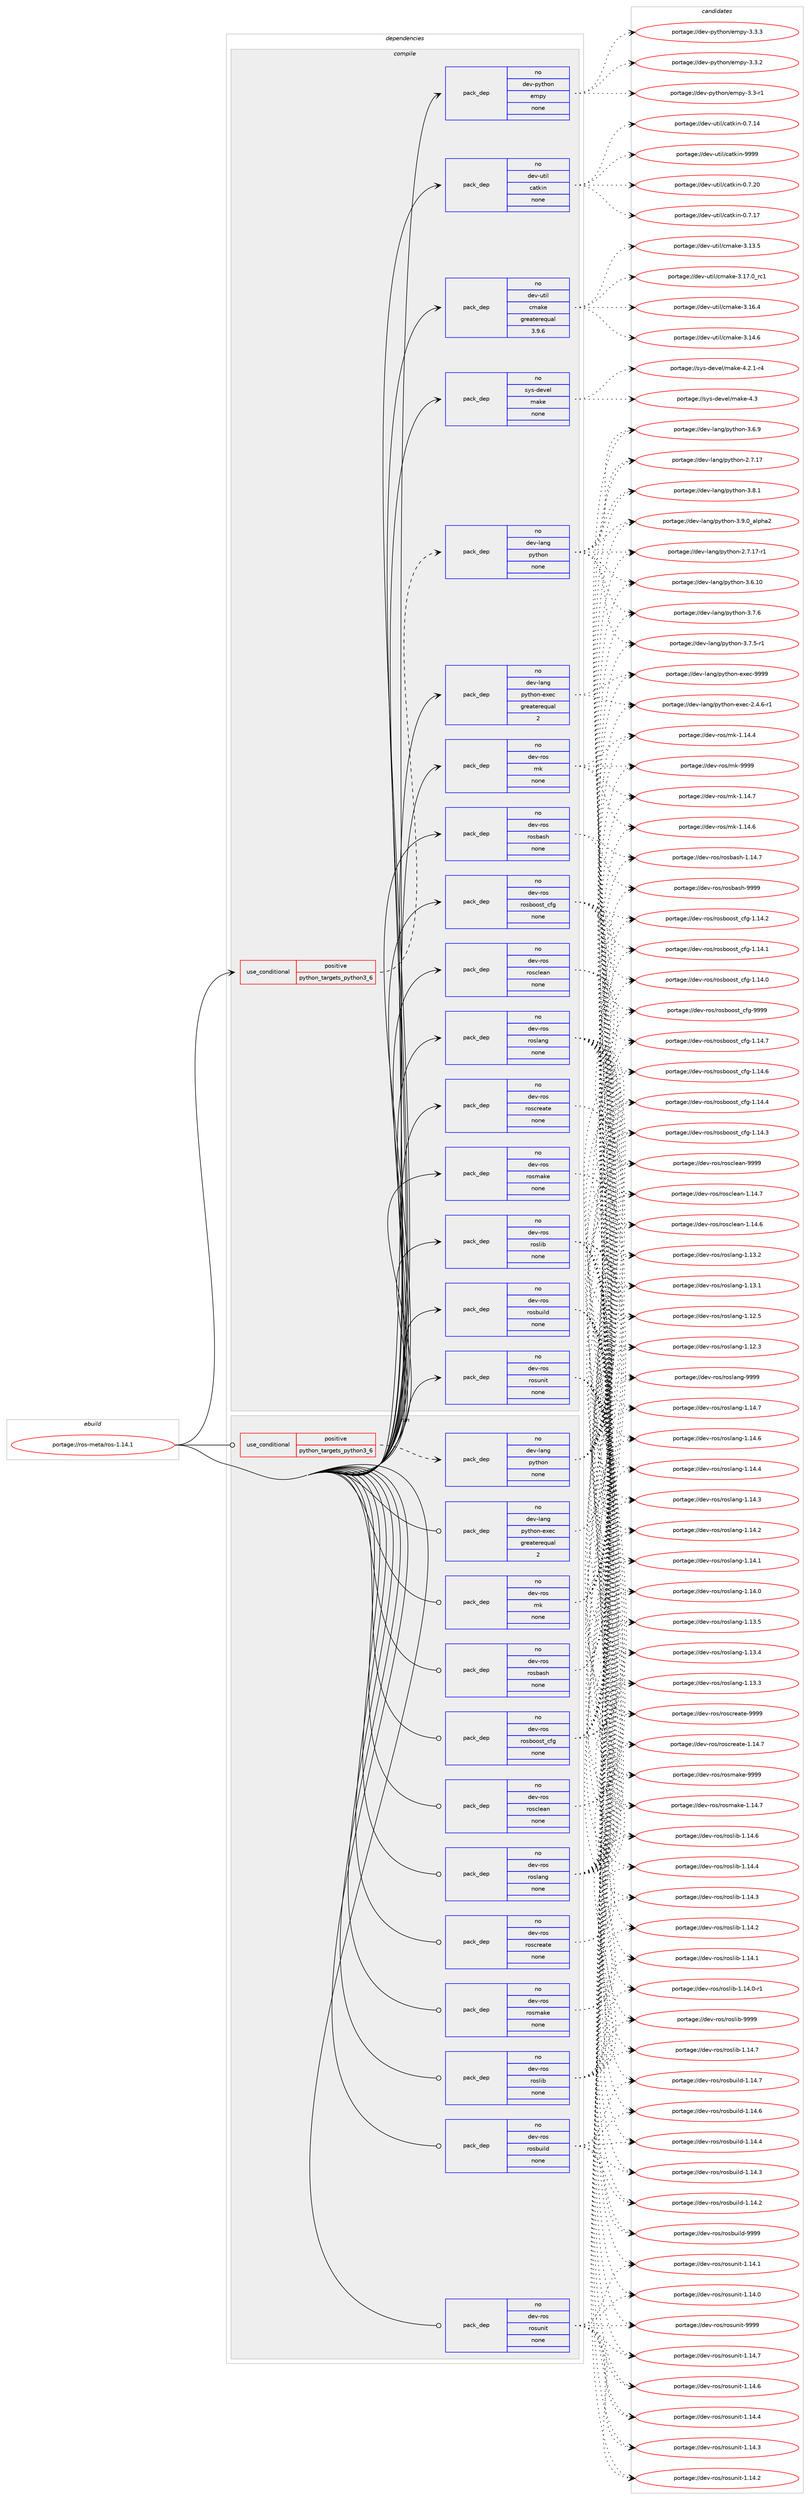 digraph prolog {

# *************
# Graph options
# *************

newrank=true;
concentrate=true;
compound=true;
graph [rankdir=LR,fontname=Helvetica,fontsize=10,ranksep=1.5];#, ranksep=2.5, nodesep=0.2];
edge  [arrowhead=vee];
node  [fontname=Helvetica,fontsize=10];

# **********
# The ebuild
# **********

subgraph cluster_leftcol {
color=gray;
rank=same;
label=<<i>ebuild</i>>;
id [label="portage://ros-meta/ros-1.14.1", color=red, width=4, href="../ros-meta/ros-1.14.1.svg"];
}

# ****************
# The dependencies
# ****************

subgraph cluster_midcol {
color=gray;
label=<<i>dependencies</i>>;
subgraph cluster_compile {
fillcolor="#eeeeee";
style=filled;
label=<<i>compile</i>>;
subgraph cond20285 {
dependency102029 [label=<<TABLE BORDER="0" CELLBORDER="1" CELLSPACING="0" CELLPADDING="4"><TR><TD ROWSPAN="3" CELLPADDING="10">use_conditional</TD></TR><TR><TD>positive</TD></TR><TR><TD>python_targets_python3_6</TD></TR></TABLE>>, shape=none, color=red];
subgraph pack79978 {
dependency102030 [label=<<TABLE BORDER="0" CELLBORDER="1" CELLSPACING="0" CELLPADDING="4" WIDTH="220"><TR><TD ROWSPAN="6" CELLPADDING="30">pack_dep</TD></TR><TR><TD WIDTH="110">no</TD></TR><TR><TD>dev-lang</TD></TR><TR><TD>python</TD></TR><TR><TD>none</TD></TR><TR><TD></TD></TR></TABLE>>, shape=none, color=blue];
}
dependency102029:e -> dependency102030:w [weight=20,style="dashed",arrowhead="vee"];
}
id:e -> dependency102029:w [weight=20,style="solid",arrowhead="vee"];
subgraph pack79979 {
dependency102031 [label=<<TABLE BORDER="0" CELLBORDER="1" CELLSPACING="0" CELLPADDING="4" WIDTH="220"><TR><TD ROWSPAN="6" CELLPADDING="30">pack_dep</TD></TR><TR><TD WIDTH="110">no</TD></TR><TR><TD>dev-lang</TD></TR><TR><TD>python-exec</TD></TR><TR><TD>greaterequal</TD></TR><TR><TD>2</TD></TR></TABLE>>, shape=none, color=blue];
}
id:e -> dependency102031:w [weight=20,style="solid",arrowhead="vee"];
subgraph pack79980 {
dependency102032 [label=<<TABLE BORDER="0" CELLBORDER="1" CELLSPACING="0" CELLPADDING="4" WIDTH="220"><TR><TD ROWSPAN="6" CELLPADDING="30">pack_dep</TD></TR><TR><TD WIDTH="110">no</TD></TR><TR><TD>dev-python</TD></TR><TR><TD>empy</TD></TR><TR><TD>none</TD></TR><TR><TD></TD></TR></TABLE>>, shape=none, color=blue];
}
id:e -> dependency102032:w [weight=20,style="solid",arrowhead="vee"];
subgraph pack79981 {
dependency102033 [label=<<TABLE BORDER="0" CELLBORDER="1" CELLSPACING="0" CELLPADDING="4" WIDTH="220"><TR><TD ROWSPAN="6" CELLPADDING="30">pack_dep</TD></TR><TR><TD WIDTH="110">no</TD></TR><TR><TD>dev-ros</TD></TR><TR><TD>mk</TD></TR><TR><TD>none</TD></TR><TR><TD></TD></TR></TABLE>>, shape=none, color=blue];
}
id:e -> dependency102033:w [weight=20,style="solid",arrowhead="vee"];
subgraph pack79982 {
dependency102034 [label=<<TABLE BORDER="0" CELLBORDER="1" CELLSPACING="0" CELLPADDING="4" WIDTH="220"><TR><TD ROWSPAN="6" CELLPADDING="30">pack_dep</TD></TR><TR><TD WIDTH="110">no</TD></TR><TR><TD>dev-ros</TD></TR><TR><TD>rosbash</TD></TR><TR><TD>none</TD></TR><TR><TD></TD></TR></TABLE>>, shape=none, color=blue];
}
id:e -> dependency102034:w [weight=20,style="solid",arrowhead="vee"];
subgraph pack79983 {
dependency102035 [label=<<TABLE BORDER="0" CELLBORDER="1" CELLSPACING="0" CELLPADDING="4" WIDTH="220"><TR><TD ROWSPAN="6" CELLPADDING="30">pack_dep</TD></TR><TR><TD WIDTH="110">no</TD></TR><TR><TD>dev-ros</TD></TR><TR><TD>rosboost_cfg</TD></TR><TR><TD>none</TD></TR><TR><TD></TD></TR></TABLE>>, shape=none, color=blue];
}
id:e -> dependency102035:w [weight=20,style="solid",arrowhead="vee"];
subgraph pack79984 {
dependency102036 [label=<<TABLE BORDER="0" CELLBORDER="1" CELLSPACING="0" CELLPADDING="4" WIDTH="220"><TR><TD ROWSPAN="6" CELLPADDING="30">pack_dep</TD></TR><TR><TD WIDTH="110">no</TD></TR><TR><TD>dev-ros</TD></TR><TR><TD>rosbuild</TD></TR><TR><TD>none</TD></TR><TR><TD></TD></TR></TABLE>>, shape=none, color=blue];
}
id:e -> dependency102036:w [weight=20,style="solid",arrowhead="vee"];
subgraph pack79985 {
dependency102037 [label=<<TABLE BORDER="0" CELLBORDER="1" CELLSPACING="0" CELLPADDING="4" WIDTH="220"><TR><TD ROWSPAN="6" CELLPADDING="30">pack_dep</TD></TR><TR><TD WIDTH="110">no</TD></TR><TR><TD>dev-ros</TD></TR><TR><TD>rosclean</TD></TR><TR><TD>none</TD></TR><TR><TD></TD></TR></TABLE>>, shape=none, color=blue];
}
id:e -> dependency102037:w [weight=20,style="solid",arrowhead="vee"];
subgraph pack79986 {
dependency102038 [label=<<TABLE BORDER="0" CELLBORDER="1" CELLSPACING="0" CELLPADDING="4" WIDTH="220"><TR><TD ROWSPAN="6" CELLPADDING="30">pack_dep</TD></TR><TR><TD WIDTH="110">no</TD></TR><TR><TD>dev-ros</TD></TR><TR><TD>roscreate</TD></TR><TR><TD>none</TD></TR><TR><TD></TD></TR></TABLE>>, shape=none, color=blue];
}
id:e -> dependency102038:w [weight=20,style="solid",arrowhead="vee"];
subgraph pack79987 {
dependency102039 [label=<<TABLE BORDER="0" CELLBORDER="1" CELLSPACING="0" CELLPADDING="4" WIDTH="220"><TR><TD ROWSPAN="6" CELLPADDING="30">pack_dep</TD></TR><TR><TD WIDTH="110">no</TD></TR><TR><TD>dev-ros</TD></TR><TR><TD>roslang</TD></TR><TR><TD>none</TD></TR><TR><TD></TD></TR></TABLE>>, shape=none, color=blue];
}
id:e -> dependency102039:w [weight=20,style="solid",arrowhead="vee"];
subgraph pack79988 {
dependency102040 [label=<<TABLE BORDER="0" CELLBORDER="1" CELLSPACING="0" CELLPADDING="4" WIDTH="220"><TR><TD ROWSPAN="6" CELLPADDING="30">pack_dep</TD></TR><TR><TD WIDTH="110">no</TD></TR><TR><TD>dev-ros</TD></TR><TR><TD>roslib</TD></TR><TR><TD>none</TD></TR><TR><TD></TD></TR></TABLE>>, shape=none, color=blue];
}
id:e -> dependency102040:w [weight=20,style="solid",arrowhead="vee"];
subgraph pack79989 {
dependency102041 [label=<<TABLE BORDER="0" CELLBORDER="1" CELLSPACING="0" CELLPADDING="4" WIDTH="220"><TR><TD ROWSPAN="6" CELLPADDING="30">pack_dep</TD></TR><TR><TD WIDTH="110">no</TD></TR><TR><TD>dev-ros</TD></TR><TR><TD>rosmake</TD></TR><TR><TD>none</TD></TR><TR><TD></TD></TR></TABLE>>, shape=none, color=blue];
}
id:e -> dependency102041:w [weight=20,style="solid",arrowhead="vee"];
subgraph pack79990 {
dependency102042 [label=<<TABLE BORDER="0" CELLBORDER="1" CELLSPACING="0" CELLPADDING="4" WIDTH="220"><TR><TD ROWSPAN="6" CELLPADDING="30">pack_dep</TD></TR><TR><TD WIDTH="110">no</TD></TR><TR><TD>dev-ros</TD></TR><TR><TD>rosunit</TD></TR><TR><TD>none</TD></TR><TR><TD></TD></TR></TABLE>>, shape=none, color=blue];
}
id:e -> dependency102042:w [weight=20,style="solid",arrowhead="vee"];
subgraph pack79991 {
dependency102043 [label=<<TABLE BORDER="0" CELLBORDER="1" CELLSPACING="0" CELLPADDING="4" WIDTH="220"><TR><TD ROWSPAN="6" CELLPADDING="30">pack_dep</TD></TR><TR><TD WIDTH="110">no</TD></TR><TR><TD>dev-util</TD></TR><TR><TD>catkin</TD></TR><TR><TD>none</TD></TR><TR><TD></TD></TR></TABLE>>, shape=none, color=blue];
}
id:e -> dependency102043:w [weight=20,style="solid",arrowhead="vee"];
subgraph pack79992 {
dependency102044 [label=<<TABLE BORDER="0" CELLBORDER="1" CELLSPACING="0" CELLPADDING="4" WIDTH="220"><TR><TD ROWSPAN="6" CELLPADDING="30">pack_dep</TD></TR><TR><TD WIDTH="110">no</TD></TR><TR><TD>dev-util</TD></TR><TR><TD>cmake</TD></TR><TR><TD>greaterequal</TD></TR><TR><TD>3.9.6</TD></TR></TABLE>>, shape=none, color=blue];
}
id:e -> dependency102044:w [weight=20,style="solid",arrowhead="vee"];
subgraph pack79993 {
dependency102045 [label=<<TABLE BORDER="0" CELLBORDER="1" CELLSPACING="0" CELLPADDING="4" WIDTH="220"><TR><TD ROWSPAN="6" CELLPADDING="30">pack_dep</TD></TR><TR><TD WIDTH="110">no</TD></TR><TR><TD>sys-devel</TD></TR><TR><TD>make</TD></TR><TR><TD>none</TD></TR><TR><TD></TD></TR></TABLE>>, shape=none, color=blue];
}
id:e -> dependency102045:w [weight=20,style="solid",arrowhead="vee"];
}
subgraph cluster_compileandrun {
fillcolor="#eeeeee";
style=filled;
label=<<i>compile and run</i>>;
}
subgraph cluster_run {
fillcolor="#eeeeee";
style=filled;
label=<<i>run</i>>;
subgraph cond20286 {
dependency102046 [label=<<TABLE BORDER="0" CELLBORDER="1" CELLSPACING="0" CELLPADDING="4"><TR><TD ROWSPAN="3" CELLPADDING="10">use_conditional</TD></TR><TR><TD>positive</TD></TR><TR><TD>python_targets_python3_6</TD></TR></TABLE>>, shape=none, color=red];
subgraph pack79994 {
dependency102047 [label=<<TABLE BORDER="0" CELLBORDER="1" CELLSPACING="0" CELLPADDING="4" WIDTH="220"><TR><TD ROWSPAN="6" CELLPADDING="30">pack_dep</TD></TR><TR><TD WIDTH="110">no</TD></TR><TR><TD>dev-lang</TD></TR><TR><TD>python</TD></TR><TR><TD>none</TD></TR><TR><TD></TD></TR></TABLE>>, shape=none, color=blue];
}
dependency102046:e -> dependency102047:w [weight=20,style="dashed",arrowhead="vee"];
}
id:e -> dependency102046:w [weight=20,style="solid",arrowhead="odot"];
subgraph pack79995 {
dependency102048 [label=<<TABLE BORDER="0" CELLBORDER="1" CELLSPACING="0" CELLPADDING="4" WIDTH="220"><TR><TD ROWSPAN="6" CELLPADDING="30">pack_dep</TD></TR><TR><TD WIDTH="110">no</TD></TR><TR><TD>dev-lang</TD></TR><TR><TD>python-exec</TD></TR><TR><TD>greaterequal</TD></TR><TR><TD>2</TD></TR></TABLE>>, shape=none, color=blue];
}
id:e -> dependency102048:w [weight=20,style="solid",arrowhead="odot"];
subgraph pack79996 {
dependency102049 [label=<<TABLE BORDER="0" CELLBORDER="1" CELLSPACING="0" CELLPADDING="4" WIDTH="220"><TR><TD ROWSPAN="6" CELLPADDING="30">pack_dep</TD></TR><TR><TD WIDTH="110">no</TD></TR><TR><TD>dev-ros</TD></TR><TR><TD>mk</TD></TR><TR><TD>none</TD></TR><TR><TD></TD></TR></TABLE>>, shape=none, color=blue];
}
id:e -> dependency102049:w [weight=20,style="solid",arrowhead="odot"];
subgraph pack79997 {
dependency102050 [label=<<TABLE BORDER="0" CELLBORDER="1" CELLSPACING="0" CELLPADDING="4" WIDTH="220"><TR><TD ROWSPAN="6" CELLPADDING="30">pack_dep</TD></TR><TR><TD WIDTH="110">no</TD></TR><TR><TD>dev-ros</TD></TR><TR><TD>rosbash</TD></TR><TR><TD>none</TD></TR><TR><TD></TD></TR></TABLE>>, shape=none, color=blue];
}
id:e -> dependency102050:w [weight=20,style="solid",arrowhead="odot"];
subgraph pack79998 {
dependency102051 [label=<<TABLE BORDER="0" CELLBORDER="1" CELLSPACING="0" CELLPADDING="4" WIDTH="220"><TR><TD ROWSPAN="6" CELLPADDING="30">pack_dep</TD></TR><TR><TD WIDTH="110">no</TD></TR><TR><TD>dev-ros</TD></TR><TR><TD>rosboost_cfg</TD></TR><TR><TD>none</TD></TR><TR><TD></TD></TR></TABLE>>, shape=none, color=blue];
}
id:e -> dependency102051:w [weight=20,style="solid",arrowhead="odot"];
subgraph pack79999 {
dependency102052 [label=<<TABLE BORDER="0" CELLBORDER="1" CELLSPACING="0" CELLPADDING="4" WIDTH="220"><TR><TD ROWSPAN="6" CELLPADDING="30">pack_dep</TD></TR><TR><TD WIDTH="110">no</TD></TR><TR><TD>dev-ros</TD></TR><TR><TD>rosbuild</TD></TR><TR><TD>none</TD></TR><TR><TD></TD></TR></TABLE>>, shape=none, color=blue];
}
id:e -> dependency102052:w [weight=20,style="solid",arrowhead="odot"];
subgraph pack80000 {
dependency102053 [label=<<TABLE BORDER="0" CELLBORDER="1" CELLSPACING="0" CELLPADDING="4" WIDTH="220"><TR><TD ROWSPAN="6" CELLPADDING="30">pack_dep</TD></TR><TR><TD WIDTH="110">no</TD></TR><TR><TD>dev-ros</TD></TR><TR><TD>rosclean</TD></TR><TR><TD>none</TD></TR><TR><TD></TD></TR></TABLE>>, shape=none, color=blue];
}
id:e -> dependency102053:w [weight=20,style="solid",arrowhead="odot"];
subgraph pack80001 {
dependency102054 [label=<<TABLE BORDER="0" CELLBORDER="1" CELLSPACING="0" CELLPADDING="4" WIDTH="220"><TR><TD ROWSPAN="6" CELLPADDING="30">pack_dep</TD></TR><TR><TD WIDTH="110">no</TD></TR><TR><TD>dev-ros</TD></TR><TR><TD>roscreate</TD></TR><TR><TD>none</TD></TR><TR><TD></TD></TR></TABLE>>, shape=none, color=blue];
}
id:e -> dependency102054:w [weight=20,style="solid",arrowhead="odot"];
subgraph pack80002 {
dependency102055 [label=<<TABLE BORDER="0" CELLBORDER="1" CELLSPACING="0" CELLPADDING="4" WIDTH="220"><TR><TD ROWSPAN="6" CELLPADDING="30">pack_dep</TD></TR><TR><TD WIDTH="110">no</TD></TR><TR><TD>dev-ros</TD></TR><TR><TD>roslang</TD></TR><TR><TD>none</TD></TR><TR><TD></TD></TR></TABLE>>, shape=none, color=blue];
}
id:e -> dependency102055:w [weight=20,style="solid",arrowhead="odot"];
subgraph pack80003 {
dependency102056 [label=<<TABLE BORDER="0" CELLBORDER="1" CELLSPACING="0" CELLPADDING="4" WIDTH="220"><TR><TD ROWSPAN="6" CELLPADDING="30">pack_dep</TD></TR><TR><TD WIDTH="110">no</TD></TR><TR><TD>dev-ros</TD></TR><TR><TD>roslib</TD></TR><TR><TD>none</TD></TR><TR><TD></TD></TR></TABLE>>, shape=none, color=blue];
}
id:e -> dependency102056:w [weight=20,style="solid",arrowhead="odot"];
subgraph pack80004 {
dependency102057 [label=<<TABLE BORDER="0" CELLBORDER="1" CELLSPACING="0" CELLPADDING="4" WIDTH="220"><TR><TD ROWSPAN="6" CELLPADDING="30">pack_dep</TD></TR><TR><TD WIDTH="110">no</TD></TR><TR><TD>dev-ros</TD></TR><TR><TD>rosmake</TD></TR><TR><TD>none</TD></TR><TR><TD></TD></TR></TABLE>>, shape=none, color=blue];
}
id:e -> dependency102057:w [weight=20,style="solid",arrowhead="odot"];
subgraph pack80005 {
dependency102058 [label=<<TABLE BORDER="0" CELLBORDER="1" CELLSPACING="0" CELLPADDING="4" WIDTH="220"><TR><TD ROWSPAN="6" CELLPADDING="30">pack_dep</TD></TR><TR><TD WIDTH="110">no</TD></TR><TR><TD>dev-ros</TD></TR><TR><TD>rosunit</TD></TR><TR><TD>none</TD></TR><TR><TD></TD></TR></TABLE>>, shape=none, color=blue];
}
id:e -> dependency102058:w [weight=20,style="solid",arrowhead="odot"];
}
}

# **************
# The candidates
# **************

subgraph cluster_choices {
rank=same;
color=gray;
label=<<i>candidates</i>>;

subgraph choice79978 {
color=black;
nodesep=1;
choice10010111845108971101034711212111610411111045514657464895971081121049750 [label="portage://dev-lang/python-3.9.0_alpha2", color=red, width=4,href="../dev-lang/python-3.9.0_alpha2.svg"];
choice100101118451089711010347112121116104111110455146564649 [label="portage://dev-lang/python-3.8.1", color=red, width=4,href="../dev-lang/python-3.8.1.svg"];
choice100101118451089711010347112121116104111110455146554654 [label="portage://dev-lang/python-3.7.6", color=red, width=4,href="../dev-lang/python-3.7.6.svg"];
choice1001011184510897110103471121211161041111104551465546534511449 [label="portage://dev-lang/python-3.7.5-r1", color=red, width=4,href="../dev-lang/python-3.7.5-r1.svg"];
choice100101118451089711010347112121116104111110455146544657 [label="portage://dev-lang/python-3.6.9", color=red, width=4,href="../dev-lang/python-3.6.9.svg"];
choice10010111845108971101034711212111610411111045514654464948 [label="portage://dev-lang/python-3.6.10", color=red, width=4,href="../dev-lang/python-3.6.10.svg"];
choice100101118451089711010347112121116104111110455046554649554511449 [label="portage://dev-lang/python-2.7.17-r1", color=red, width=4,href="../dev-lang/python-2.7.17-r1.svg"];
choice10010111845108971101034711212111610411111045504655464955 [label="portage://dev-lang/python-2.7.17", color=red, width=4,href="../dev-lang/python-2.7.17.svg"];
dependency102030:e -> choice10010111845108971101034711212111610411111045514657464895971081121049750:w [style=dotted,weight="100"];
dependency102030:e -> choice100101118451089711010347112121116104111110455146564649:w [style=dotted,weight="100"];
dependency102030:e -> choice100101118451089711010347112121116104111110455146554654:w [style=dotted,weight="100"];
dependency102030:e -> choice1001011184510897110103471121211161041111104551465546534511449:w [style=dotted,weight="100"];
dependency102030:e -> choice100101118451089711010347112121116104111110455146544657:w [style=dotted,weight="100"];
dependency102030:e -> choice10010111845108971101034711212111610411111045514654464948:w [style=dotted,weight="100"];
dependency102030:e -> choice100101118451089711010347112121116104111110455046554649554511449:w [style=dotted,weight="100"];
dependency102030:e -> choice10010111845108971101034711212111610411111045504655464955:w [style=dotted,weight="100"];
}
subgraph choice79979 {
color=black;
nodesep=1;
choice10010111845108971101034711212111610411111045101120101994557575757 [label="portage://dev-lang/python-exec-9999", color=red, width=4,href="../dev-lang/python-exec-9999.svg"];
choice10010111845108971101034711212111610411111045101120101994550465246544511449 [label="portage://dev-lang/python-exec-2.4.6-r1", color=red, width=4,href="../dev-lang/python-exec-2.4.6-r1.svg"];
dependency102031:e -> choice10010111845108971101034711212111610411111045101120101994557575757:w [style=dotted,weight="100"];
dependency102031:e -> choice10010111845108971101034711212111610411111045101120101994550465246544511449:w [style=dotted,weight="100"];
}
subgraph choice79980 {
color=black;
nodesep=1;
choice1001011184511212111610411111047101109112121455146514651 [label="portage://dev-python/empy-3.3.3", color=red, width=4,href="../dev-python/empy-3.3.3.svg"];
choice1001011184511212111610411111047101109112121455146514650 [label="portage://dev-python/empy-3.3.2", color=red, width=4,href="../dev-python/empy-3.3.2.svg"];
choice1001011184511212111610411111047101109112121455146514511449 [label="portage://dev-python/empy-3.3-r1", color=red, width=4,href="../dev-python/empy-3.3-r1.svg"];
dependency102032:e -> choice1001011184511212111610411111047101109112121455146514651:w [style=dotted,weight="100"];
dependency102032:e -> choice1001011184511212111610411111047101109112121455146514650:w [style=dotted,weight="100"];
dependency102032:e -> choice1001011184511212111610411111047101109112121455146514511449:w [style=dotted,weight="100"];
}
subgraph choice79981 {
color=black;
nodesep=1;
choice10010111845114111115471091074557575757 [label="portage://dev-ros/mk-9999", color=red, width=4,href="../dev-ros/mk-9999.svg"];
choice100101118451141111154710910745494649524655 [label="portage://dev-ros/mk-1.14.7", color=red, width=4,href="../dev-ros/mk-1.14.7.svg"];
choice100101118451141111154710910745494649524654 [label="portage://dev-ros/mk-1.14.6", color=red, width=4,href="../dev-ros/mk-1.14.6.svg"];
choice100101118451141111154710910745494649524652 [label="portage://dev-ros/mk-1.14.4", color=red, width=4,href="../dev-ros/mk-1.14.4.svg"];
dependency102033:e -> choice10010111845114111115471091074557575757:w [style=dotted,weight="100"];
dependency102033:e -> choice100101118451141111154710910745494649524655:w [style=dotted,weight="100"];
dependency102033:e -> choice100101118451141111154710910745494649524654:w [style=dotted,weight="100"];
dependency102033:e -> choice100101118451141111154710910745494649524652:w [style=dotted,weight="100"];
}
subgraph choice79982 {
color=black;
nodesep=1;
choice100101118451141111154711411111598971151044557575757 [label="portage://dev-ros/rosbash-9999", color=red, width=4,href="../dev-ros/rosbash-9999.svg"];
choice1001011184511411111547114111115989711510445494649524655 [label="portage://dev-ros/rosbash-1.14.7", color=red, width=4,href="../dev-ros/rosbash-1.14.7.svg"];
dependency102034:e -> choice100101118451141111154711411111598971151044557575757:w [style=dotted,weight="100"];
dependency102034:e -> choice1001011184511411111547114111115989711510445494649524655:w [style=dotted,weight="100"];
}
subgraph choice79983 {
color=black;
nodesep=1;
choice10010111845114111115471141111159811111111511695991021034557575757 [label="portage://dev-ros/rosboost_cfg-9999", color=red, width=4,href="../dev-ros/rosboost_cfg-9999.svg"];
choice100101118451141111154711411111598111111115116959910210345494649524655 [label="portage://dev-ros/rosboost_cfg-1.14.7", color=red, width=4,href="../dev-ros/rosboost_cfg-1.14.7.svg"];
choice100101118451141111154711411111598111111115116959910210345494649524654 [label="portage://dev-ros/rosboost_cfg-1.14.6", color=red, width=4,href="../dev-ros/rosboost_cfg-1.14.6.svg"];
choice100101118451141111154711411111598111111115116959910210345494649524652 [label="portage://dev-ros/rosboost_cfg-1.14.4", color=red, width=4,href="../dev-ros/rosboost_cfg-1.14.4.svg"];
choice100101118451141111154711411111598111111115116959910210345494649524651 [label="portage://dev-ros/rosboost_cfg-1.14.3", color=red, width=4,href="../dev-ros/rosboost_cfg-1.14.3.svg"];
choice100101118451141111154711411111598111111115116959910210345494649524650 [label="portage://dev-ros/rosboost_cfg-1.14.2", color=red, width=4,href="../dev-ros/rosboost_cfg-1.14.2.svg"];
choice100101118451141111154711411111598111111115116959910210345494649524649 [label="portage://dev-ros/rosboost_cfg-1.14.1", color=red, width=4,href="../dev-ros/rosboost_cfg-1.14.1.svg"];
choice100101118451141111154711411111598111111115116959910210345494649524648 [label="portage://dev-ros/rosboost_cfg-1.14.0", color=red, width=4,href="../dev-ros/rosboost_cfg-1.14.0.svg"];
dependency102035:e -> choice10010111845114111115471141111159811111111511695991021034557575757:w [style=dotted,weight="100"];
dependency102035:e -> choice100101118451141111154711411111598111111115116959910210345494649524655:w [style=dotted,weight="100"];
dependency102035:e -> choice100101118451141111154711411111598111111115116959910210345494649524654:w [style=dotted,weight="100"];
dependency102035:e -> choice100101118451141111154711411111598111111115116959910210345494649524652:w [style=dotted,weight="100"];
dependency102035:e -> choice100101118451141111154711411111598111111115116959910210345494649524651:w [style=dotted,weight="100"];
dependency102035:e -> choice100101118451141111154711411111598111111115116959910210345494649524650:w [style=dotted,weight="100"];
dependency102035:e -> choice100101118451141111154711411111598111111115116959910210345494649524649:w [style=dotted,weight="100"];
dependency102035:e -> choice100101118451141111154711411111598111111115116959910210345494649524648:w [style=dotted,weight="100"];
}
subgraph choice79984 {
color=black;
nodesep=1;
choice1001011184511411111547114111115981171051081004557575757 [label="portage://dev-ros/rosbuild-9999", color=red, width=4,href="../dev-ros/rosbuild-9999.svg"];
choice10010111845114111115471141111159811710510810045494649524655 [label="portage://dev-ros/rosbuild-1.14.7", color=red, width=4,href="../dev-ros/rosbuild-1.14.7.svg"];
choice10010111845114111115471141111159811710510810045494649524654 [label="portage://dev-ros/rosbuild-1.14.6", color=red, width=4,href="../dev-ros/rosbuild-1.14.6.svg"];
choice10010111845114111115471141111159811710510810045494649524652 [label="portage://dev-ros/rosbuild-1.14.4", color=red, width=4,href="../dev-ros/rosbuild-1.14.4.svg"];
choice10010111845114111115471141111159811710510810045494649524651 [label="portage://dev-ros/rosbuild-1.14.3", color=red, width=4,href="../dev-ros/rosbuild-1.14.3.svg"];
choice10010111845114111115471141111159811710510810045494649524650 [label="portage://dev-ros/rosbuild-1.14.2", color=red, width=4,href="../dev-ros/rosbuild-1.14.2.svg"];
dependency102036:e -> choice1001011184511411111547114111115981171051081004557575757:w [style=dotted,weight="100"];
dependency102036:e -> choice10010111845114111115471141111159811710510810045494649524655:w [style=dotted,weight="100"];
dependency102036:e -> choice10010111845114111115471141111159811710510810045494649524654:w [style=dotted,weight="100"];
dependency102036:e -> choice10010111845114111115471141111159811710510810045494649524652:w [style=dotted,weight="100"];
dependency102036:e -> choice10010111845114111115471141111159811710510810045494649524651:w [style=dotted,weight="100"];
dependency102036:e -> choice10010111845114111115471141111159811710510810045494649524650:w [style=dotted,weight="100"];
}
subgraph choice79985 {
color=black;
nodesep=1;
choice100101118451141111154711411111599108101971104557575757 [label="portage://dev-ros/rosclean-9999", color=red, width=4,href="../dev-ros/rosclean-9999.svg"];
choice1001011184511411111547114111115991081019711045494649524655 [label="portage://dev-ros/rosclean-1.14.7", color=red, width=4,href="../dev-ros/rosclean-1.14.7.svg"];
choice1001011184511411111547114111115991081019711045494649524654 [label="portage://dev-ros/rosclean-1.14.6", color=red, width=4,href="../dev-ros/rosclean-1.14.6.svg"];
dependency102037:e -> choice100101118451141111154711411111599108101971104557575757:w [style=dotted,weight="100"];
dependency102037:e -> choice1001011184511411111547114111115991081019711045494649524655:w [style=dotted,weight="100"];
dependency102037:e -> choice1001011184511411111547114111115991081019711045494649524654:w [style=dotted,weight="100"];
}
subgraph choice79986 {
color=black;
nodesep=1;
choice100101118451141111154711411111599114101971161014557575757 [label="portage://dev-ros/roscreate-9999", color=red, width=4,href="../dev-ros/roscreate-9999.svg"];
choice1001011184511411111547114111115991141019711610145494649524655 [label="portage://dev-ros/roscreate-1.14.7", color=red, width=4,href="../dev-ros/roscreate-1.14.7.svg"];
dependency102038:e -> choice100101118451141111154711411111599114101971161014557575757:w [style=dotted,weight="100"];
dependency102038:e -> choice1001011184511411111547114111115991141019711610145494649524655:w [style=dotted,weight="100"];
}
subgraph choice79987 {
color=black;
nodesep=1;
choice1001011184511411111547114111115108971101034557575757 [label="portage://dev-ros/roslang-9999", color=red, width=4,href="../dev-ros/roslang-9999.svg"];
choice10010111845114111115471141111151089711010345494649524655 [label="portage://dev-ros/roslang-1.14.7", color=red, width=4,href="../dev-ros/roslang-1.14.7.svg"];
choice10010111845114111115471141111151089711010345494649524654 [label="portage://dev-ros/roslang-1.14.6", color=red, width=4,href="../dev-ros/roslang-1.14.6.svg"];
choice10010111845114111115471141111151089711010345494649524652 [label="portage://dev-ros/roslang-1.14.4", color=red, width=4,href="../dev-ros/roslang-1.14.4.svg"];
choice10010111845114111115471141111151089711010345494649524651 [label="portage://dev-ros/roslang-1.14.3", color=red, width=4,href="../dev-ros/roslang-1.14.3.svg"];
choice10010111845114111115471141111151089711010345494649524650 [label="portage://dev-ros/roslang-1.14.2", color=red, width=4,href="../dev-ros/roslang-1.14.2.svg"];
choice10010111845114111115471141111151089711010345494649524649 [label="portage://dev-ros/roslang-1.14.1", color=red, width=4,href="../dev-ros/roslang-1.14.1.svg"];
choice10010111845114111115471141111151089711010345494649524648 [label="portage://dev-ros/roslang-1.14.0", color=red, width=4,href="../dev-ros/roslang-1.14.0.svg"];
choice10010111845114111115471141111151089711010345494649514653 [label="portage://dev-ros/roslang-1.13.5", color=red, width=4,href="../dev-ros/roslang-1.13.5.svg"];
choice10010111845114111115471141111151089711010345494649514652 [label="portage://dev-ros/roslang-1.13.4", color=red, width=4,href="../dev-ros/roslang-1.13.4.svg"];
choice10010111845114111115471141111151089711010345494649514651 [label="portage://dev-ros/roslang-1.13.3", color=red, width=4,href="../dev-ros/roslang-1.13.3.svg"];
choice10010111845114111115471141111151089711010345494649514650 [label="portage://dev-ros/roslang-1.13.2", color=red, width=4,href="../dev-ros/roslang-1.13.2.svg"];
choice10010111845114111115471141111151089711010345494649514649 [label="portage://dev-ros/roslang-1.13.1", color=red, width=4,href="../dev-ros/roslang-1.13.1.svg"];
choice10010111845114111115471141111151089711010345494649504653 [label="portage://dev-ros/roslang-1.12.5", color=red, width=4,href="../dev-ros/roslang-1.12.5.svg"];
choice10010111845114111115471141111151089711010345494649504651 [label="portage://dev-ros/roslang-1.12.3", color=red, width=4,href="../dev-ros/roslang-1.12.3.svg"];
dependency102039:e -> choice1001011184511411111547114111115108971101034557575757:w [style=dotted,weight="100"];
dependency102039:e -> choice10010111845114111115471141111151089711010345494649524655:w [style=dotted,weight="100"];
dependency102039:e -> choice10010111845114111115471141111151089711010345494649524654:w [style=dotted,weight="100"];
dependency102039:e -> choice10010111845114111115471141111151089711010345494649524652:w [style=dotted,weight="100"];
dependency102039:e -> choice10010111845114111115471141111151089711010345494649524651:w [style=dotted,weight="100"];
dependency102039:e -> choice10010111845114111115471141111151089711010345494649524650:w [style=dotted,weight="100"];
dependency102039:e -> choice10010111845114111115471141111151089711010345494649524649:w [style=dotted,weight="100"];
dependency102039:e -> choice10010111845114111115471141111151089711010345494649524648:w [style=dotted,weight="100"];
dependency102039:e -> choice10010111845114111115471141111151089711010345494649514653:w [style=dotted,weight="100"];
dependency102039:e -> choice10010111845114111115471141111151089711010345494649514652:w [style=dotted,weight="100"];
dependency102039:e -> choice10010111845114111115471141111151089711010345494649514651:w [style=dotted,weight="100"];
dependency102039:e -> choice10010111845114111115471141111151089711010345494649514650:w [style=dotted,weight="100"];
dependency102039:e -> choice10010111845114111115471141111151089711010345494649514649:w [style=dotted,weight="100"];
dependency102039:e -> choice10010111845114111115471141111151089711010345494649504653:w [style=dotted,weight="100"];
dependency102039:e -> choice10010111845114111115471141111151089711010345494649504651:w [style=dotted,weight="100"];
}
subgraph choice79988 {
color=black;
nodesep=1;
choice1001011184511411111547114111115108105984557575757 [label="portage://dev-ros/roslib-9999", color=red, width=4,href="../dev-ros/roslib-9999.svg"];
choice10010111845114111115471141111151081059845494649524655 [label="portage://dev-ros/roslib-1.14.7", color=red, width=4,href="../dev-ros/roslib-1.14.7.svg"];
choice10010111845114111115471141111151081059845494649524654 [label="portage://dev-ros/roslib-1.14.6", color=red, width=4,href="../dev-ros/roslib-1.14.6.svg"];
choice10010111845114111115471141111151081059845494649524652 [label="portage://dev-ros/roslib-1.14.4", color=red, width=4,href="../dev-ros/roslib-1.14.4.svg"];
choice10010111845114111115471141111151081059845494649524651 [label="portage://dev-ros/roslib-1.14.3", color=red, width=4,href="../dev-ros/roslib-1.14.3.svg"];
choice10010111845114111115471141111151081059845494649524650 [label="portage://dev-ros/roslib-1.14.2", color=red, width=4,href="../dev-ros/roslib-1.14.2.svg"];
choice10010111845114111115471141111151081059845494649524649 [label="portage://dev-ros/roslib-1.14.1", color=red, width=4,href="../dev-ros/roslib-1.14.1.svg"];
choice100101118451141111154711411111510810598454946495246484511449 [label="portage://dev-ros/roslib-1.14.0-r1", color=red, width=4,href="../dev-ros/roslib-1.14.0-r1.svg"];
dependency102040:e -> choice1001011184511411111547114111115108105984557575757:w [style=dotted,weight="100"];
dependency102040:e -> choice10010111845114111115471141111151081059845494649524655:w [style=dotted,weight="100"];
dependency102040:e -> choice10010111845114111115471141111151081059845494649524654:w [style=dotted,weight="100"];
dependency102040:e -> choice10010111845114111115471141111151081059845494649524652:w [style=dotted,weight="100"];
dependency102040:e -> choice10010111845114111115471141111151081059845494649524651:w [style=dotted,weight="100"];
dependency102040:e -> choice10010111845114111115471141111151081059845494649524650:w [style=dotted,weight="100"];
dependency102040:e -> choice10010111845114111115471141111151081059845494649524649:w [style=dotted,weight="100"];
dependency102040:e -> choice100101118451141111154711411111510810598454946495246484511449:w [style=dotted,weight="100"];
}
subgraph choice79989 {
color=black;
nodesep=1;
choice1001011184511411111547114111115109971071014557575757 [label="portage://dev-ros/rosmake-9999", color=red, width=4,href="../dev-ros/rosmake-9999.svg"];
choice10010111845114111115471141111151099710710145494649524655 [label="portage://dev-ros/rosmake-1.14.7", color=red, width=4,href="../dev-ros/rosmake-1.14.7.svg"];
dependency102041:e -> choice1001011184511411111547114111115109971071014557575757:w [style=dotted,weight="100"];
dependency102041:e -> choice10010111845114111115471141111151099710710145494649524655:w [style=dotted,weight="100"];
}
subgraph choice79990 {
color=black;
nodesep=1;
choice10010111845114111115471141111151171101051164557575757 [label="portage://dev-ros/rosunit-9999", color=red, width=4,href="../dev-ros/rosunit-9999.svg"];
choice100101118451141111154711411111511711010511645494649524655 [label="portage://dev-ros/rosunit-1.14.7", color=red, width=4,href="../dev-ros/rosunit-1.14.7.svg"];
choice100101118451141111154711411111511711010511645494649524654 [label="portage://dev-ros/rosunit-1.14.6", color=red, width=4,href="../dev-ros/rosunit-1.14.6.svg"];
choice100101118451141111154711411111511711010511645494649524652 [label="portage://dev-ros/rosunit-1.14.4", color=red, width=4,href="../dev-ros/rosunit-1.14.4.svg"];
choice100101118451141111154711411111511711010511645494649524651 [label="portage://dev-ros/rosunit-1.14.3", color=red, width=4,href="../dev-ros/rosunit-1.14.3.svg"];
choice100101118451141111154711411111511711010511645494649524650 [label="portage://dev-ros/rosunit-1.14.2", color=red, width=4,href="../dev-ros/rosunit-1.14.2.svg"];
choice100101118451141111154711411111511711010511645494649524649 [label="portage://dev-ros/rosunit-1.14.1", color=red, width=4,href="../dev-ros/rosunit-1.14.1.svg"];
choice100101118451141111154711411111511711010511645494649524648 [label="portage://dev-ros/rosunit-1.14.0", color=red, width=4,href="../dev-ros/rosunit-1.14.0.svg"];
dependency102042:e -> choice10010111845114111115471141111151171101051164557575757:w [style=dotted,weight="100"];
dependency102042:e -> choice100101118451141111154711411111511711010511645494649524655:w [style=dotted,weight="100"];
dependency102042:e -> choice100101118451141111154711411111511711010511645494649524654:w [style=dotted,weight="100"];
dependency102042:e -> choice100101118451141111154711411111511711010511645494649524652:w [style=dotted,weight="100"];
dependency102042:e -> choice100101118451141111154711411111511711010511645494649524651:w [style=dotted,weight="100"];
dependency102042:e -> choice100101118451141111154711411111511711010511645494649524650:w [style=dotted,weight="100"];
dependency102042:e -> choice100101118451141111154711411111511711010511645494649524649:w [style=dotted,weight="100"];
dependency102042:e -> choice100101118451141111154711411111511711010511645494649524648:w [style=dotted,weight="100"];
}
subgraph choice79991 {
color=black;
nodesep=1;
choice100101118451171161051084799971161071051104557575757 [label="portage://dev-util/catkin-9999", color=red, width=4,href="../dev-util/catkin-9999.svg"];
choice1001011184511711610510847999711610710511045484655465048 [label="portage://dev-util/catkin-0.7.20", color=red, width=4,href="../dev-util/catkin-0.7.20.svg"];
choice1001011184511711610510847999711610710511045484655464955 [label="portage://dev-util/catkin-0.7.17", color=red, width=4,href="../dev-util/catkin-0.7.17.svg"];
choice1001011184511711610510847999711610710511045484655464952 [label="portage://dev-util/catkin-0.7.14", color=red, width=4,href="../dev-util/catkin-0.7.14.svg"];
dependency102043:e -> choice100101118451171161051084799971161071051104557575757:w [style=dotted,weight="100"];
dependency102043:e -> choice1001011184511711610510847999711610710511045484655465048:w [style=dotted,weight="100"];
dependency102043:e -> choice1001011184511711610510847999711610710511045484655464955:w [style=dotted,weight="100"];
dependency102043:e -> choice1001011184511711610510847999711610710511045484655464952:w [style=dotted,weight="100"];
}
subgraph choice79992 {
color=black;
nodesep=1;
choice1001011184511711610510847991099710710145514649554648951149949 [label="portage://dev-util/cmake-3.17.0_rc1", color=red, width=4,href="../dev-util/cmake-3.17.0_rc1.svg"];
choice1001011184511711610510847991099710710145514649544652 [label="portage://dev-util/cmake-3.16.4", color=red, width=4,href="../dev-util/cmake-3.16.4.svg"];
choice1001011184511711610510847991099710710145514649524654 [label="portage://dev-util/cmake-3.14.6", color=red, width=4,href="../dev-util/cmake-3.14.6.svg"];
choice1001011184511711610510847991099710710145514649514653 [label="portage://dev-util/cmake-3.13.5", color=red, width=4,href="../dev-util/cmake-3.13.5.svg"];
dependency102044:e -> choice1001011184511711610510847991099710710145514649554648951149949:w [style=dotted,weight="100"];
dependency102044:e -> choice1001011184511711610510847991099710710145514649544652:w [style=dotted,weight="100"];
dependency102044:e -> choice1001011184511711610510847991099710710145514649524654:w [style=dotted,weight="100"];
dependency102044:e -> choice1001011184511711610510847991099710710145514649514653:w [style=dotted,weight="100"];
}
subgraph choice79993 {
color=black;
nodesep=1;
choice11512111545100101118101108471099710710145524651 [label="portage://sys-devel/make-4.3", color=red, width=4,href="../sys-devel/make-4.3.svg"];
choice1151211154510010111810110847109971071014552465046494511452 [label="portage://sys-devel/make-4.2.1-r4", color=red, width=4,href="../sys-devel/make-4.2.1-r4.svg"];
dependency102045:e -> choice11512111545100101118101108471099710710145524651:w [style=dotted,weight="100"];
dependency102045:e -> choice1151211154510010111810110847109971071014552465046494511452:w [style=dotted,weight="100"];
}
subgraph choice79994 {
color=black;
nodesep=1;
choice10010111845108971101034711212111610411111045514657464895971081121049750 [label="portage://dev-lang/python-3.9.0_alpha2", color=red, width=4,href="../dev-lang/python-3.9.0_alpha2.svg"];
choice100101118451089711010347112121116104111110455146564649 [label="portage://dev-lang/python-3.8.1", color=red, width=4,href="../dev-lang/python-3.8.1.svg"];
choice100101118451089711010347112121116104111110455146554654 [label="portage://dev-lang/python-3.7.6", color=red, width=4,href="../dev-lang/python-3.7.6.svg"];
choice1001011184510897110103471121211161041111104551465546534511449 [label="portage://dev-lang/python-3.7.5-r1", color=red, width=4,href="../dev-lang/python-3.7.5-r1.svg"];
choice100101118451089711010347112121116104111110455146544657 [label="portage://dev-lang/python-3.6.9", color=red, width=4,href="../dev-lang/python-3.6.9.svg"];
choice10010111845108971101034711212111610411111045514654464948 [label="portage://dev-lang/python-3.6.10", color=red, width=4,href="../dev-lang/python-3.6.10.svg"];
choice100101118451089711010347112121116104111110455046554649554511449 [label="portage://dev-lang/python-2.7.17-r1", color=red, width=4,href="../dev-lang/python-2.7.17-r1.svg"];
choice10010111845108971101034711212111610411111045504655464955 [label="portage://dev-lang/python-2.7.17", color=red, width=4,href="../dev-lang/python-2.7.17.svg"];
dependency102047:e -> choice10010111845108971101034711212111610411111045514657464895971081121049750:w [style=dotted,weight="100"];
dependency102047:e -> choice100101118451089711010347112121116104111110455146564649:w [style=dotted,weight="100"];
dependency102047:e -> choice100101118451089711010347112121116104111110455146554654:w [style=dotted,weight="100"];
dependency102047:e -> choice1001011184510897110103471121211161041111104551465546534511449:w [style=dotted,weight="100"];
dependency102047:e -> choice100101118451089711010347112121116104111110455146544657:w [style=dotted,weight="100"];
dependency102047:e -> choice10010111845108971101034711212111610411111045514654464948:w [style=dotted,weight="100"];
dependency102047:e -> choice100101118451089711010347112121116104111110455046554649554511449:w [style=dotted,weight="100"];
dependency102047:e -> choice10010111845108971101034711212111610411111045504655464955:w [style=dotted,weight="100"];
}
subgraph choice79995 {
color=black;
nodesep=1;
choice10010111845108971101034711212111610411111045101120101994557575757 [label="portage://dev-lang/python-exec-9999", color=red, width=4,href="../dev-lang/python-exec-9999.svg"];
choice10010111845108971101034711212111610411111045101120101994550465246544511449 [label="portage://dev-lang/python-exec-2.4.6-r1", color=red, width=4,href="../dev-lang/python-exec-2.4.6-r1.svg"];
dependency102048:e -> choice10010111845108971101034711212111610411111045101120101994557575757:w [style=dotted,weight="100"];
dependency102048:e -> choice10010111845108971101034711212111610411111045101120101994550465246544511449:w [style=dotted,weight="100"];
}
subgraph choice79996 {
color=black;
nodesep=1;
choice10010111845114111115471091074557575757 [label="portage://dev-ros/mk-9999", color=red, width=4,href="../dev-ros/mk-9999.svg"];
choice100101118451141111154710910745494649524655 [label="portage://dev-ros/mk-1.14.7", color=red, width=4,href="../dev-ros/mk-1.14.7.svg"];
choice100101118451141111154710910745494649524654 [label="portage://dev-ros/mk-1.14.6", color=red, width=4,href="../dev-ros/mk-1.14.6.svg"];
choice100101118451141111154710910745494649524652 [label="portage://dev-ros/mk-1.14.4", color=red, width=4,href="../dev-ros/mk-1.14.4.svg"];
dependency102049:e -> choice10010111845114111115471091074557575757:w [style=dotted,weight="100"];
dependency102049:e -> choice100101118451141111154710910745494649524655:w [style=dotted,weight="100"];
dependency102049:e -> choice100101118451141111154710910745494649524654:w [style=dotted,weight="100"];
dependency102049:e -> choice100101118451141111154710910745494649524652:w [style=dotted,weight="100"];
}
subgraph choice79997 {
color=black;
nodesep=1;
choice100101118451141111154711411111598971151044557575757 [label="portage://dev-ros/rosbash-9999", color=red, width=4,href="../dev-ros/rosbash-9999.svg"];
choice1001011184511411111547114111115989711510445494649524655 [label="portage://dev-ros/rosbash-1.14.7", color=red, width=4,href="../dev-ros/rosbash-1.14.7.svg"];
dependency102050:e -> choice100101118451141111154711411111598971151044557575757:w [style=dotted,weight="100"];
dependency102050:e -> choice1001011184511411111547114111115989711510445494649524655:w [style=dotted,weight="100"];
}
subgraph choice79998 {
color=black;
nodesep=1;
choice10010111845114111115471141111159811111111511695991021034557575757 [label="portage://dev-ros/rosboost_cfg-9999", color=red, width=4,href="../dev-ros/rosboost_cfg-9999.svg"];
choice100101118451141111154711411111598111111115116959910210345494649524655 [label="portage://dev-ros/rosboost_cfg-1.14.7", color=red, width=4,href="../dev-ros/rosboost_cfg-1.14.7.svg"];
choice100101118451141111154711411111598111111115116959910210345494649524654 [label="portage://dev-ros/rosboost_cfg-1.14.6", color=red, width=4,href="../dev-ros/rosboost_cfg-1.14.6.svg"];
choice100101118451141111154711411111598111111115116959910210345494649524652 [label="portage://dev-ros/rosboost_cfg-1.14.4", color=red, width=4,href="../dev-ros/rosboost_cfg-1.14.4.svg"];
choice100101118451141111154711411111598111111115116959910210345494649524651 [label="portage://dev-ros/rosboost_cfg-1.14.3", color=red, width=4,href="../dev-ros/rosboost_cfg-1.14.3.svg"];
choice100101118451141111154711411111598111111115116959910210345494649524650 [label="portage://dev-ros/rosboost_cfg-1.14.2", color=red, width=4,href="../dev-ros/rosboost_cfg-1.14.2.svg"];
choice100101118451141111154711411111598111111115116959910210345494649524649 [label="portage://dev-ros/rosboost_cfg-1.14.1", color=red, width=4,href="../dev-ros/rosboost_cfg-1.14.1.svg"];
choice100101118451141111154711411111598111111115116959910210345494649524648 [label="portage://dev-ros/rosboost_cfg-1.14.0", color=red, width=4,href="../dev-ros/rosboost_cfg-1.14.0.svg"];
dependency102051:e -> choice10010111845114111115471141111159811111111511695991021034557575757:w [style=dotted,weight="100"];
dependency102051:e -> choice100101118451141111154711411111598111111115116959910210345494649524655:w [style=dotted,weight="100"];
dependency102051:e -> choice100101118451141111154711411111598111111115116959910210345494649524654:w [style=dotted,weight="100"];
dependency102051:e -> choice100101118451141111154711411111598111111115116959910210345494649524652:w [style=dotted,weight="100"];
dependency102051:e -> choice100101118451141111154711411111598111111115116959910210345494649524651:w [style=dotted,weight="100"];
dependency102051:e -> choice100101118451141111154711411111598111111115116959910210345494649524650:w [style=dotted,weight="100"];
dependency102051:e -> choice100101118451141111154711411111598111111115116959910210345494649524649:w [style=dotted,weight="100"];
dependency102051:e -> choice100101118451141111154711411111598111111115116959910210345494649524648:w [style=dotted,weight="100"];
}
subgraph choice79999 {
color=black;
nodesep=1;
choice1001011184511411111547114111115981171051081004557575757 [label="portage://dev-ros/rosbuild-9999", color=red, width=4,href="../dev-ros/rosbuild-9999.svg"];
choice10010111845114111115471141111159811710510810045494649524655 [label="portage://dev-ros/rosbuild-1.14.7", color=red, width=4,href="../dev-ros/rosbuild-1.14.7.svg"];
choice10010111845114111115471141111159811710510810045494649524654 [label="portage://dev-ros/rosbuild-1.14.6", color=red, width=4,href="../dev-ros/rosbuild-1.14.6.svg"];
choice10010111845114111115471141111159811710510810045494649524652 [label="portage://dev-ros/rosbuild-1.14.4", color=red, width=4,href="../dev-ros/rosbuild-1.14.4.svg"];
choice10010111845114111115471141111159811710510810045494649524651 [label="portage://dev-ros/rosbuild-1.14.3", color=red, width=4,href="../dev-ros/rosbuild-1.14.3.svg"];
choice10010111845114111115471141111159811710510810045494649524650 [label="portage://dev-ros/rosbuild-1.14.2", color=red, width=4,href="../dev-ros/rosbuild-1.14.2.svg"];
dependency102052:e -> choice1001011184511411111547114111115981171051081004557575757:w [style=dotted,weight="100"];
dependency102052:e -> choice10010111845114111115471141111159811710510810045494649524655:w [style=dotted,weight="100"];
dependency102052:e -> choice10010111845114111115471141111159811710510810045494649524654:w [style=dotted,weight="100"];
dependency102052:e -> choice10010111845114111115471141111159811710510810045494649524652:w [style=dotted,weight="100"];
dependency102052:e -> choice10010111845114111115471141111159811710510810045494649524651:w [style=dotted,weight="100"];
dependency102052:e -> choice10010111845114111115471141111159811710510810045494649524650:w [style=dotted,weight="100"];
}
subgraph choice80000 {
color=black;
nodesep=1;
choice100101118451141111154711411111599108101971104557575757 [label="portage://dev-ros/rosclean-9999", color=red, width=4,href="../dev-ros/rosclean-9999.svg"];
choice1001011184511411111547114111115991081019711045494649524655 [label="portage://dev-ros/rosclean-1.14.7", color=red, width=4,href="../dev-ros/rosclean-1.14.7.svg"];
choice1001011184511411111547114111115991081019711045494649524654 [label="portage://dev-ros/rosclean-1.14.6", color=red, width=4,href="../dev-ros/rosclean-1.14.6.svg"];
dependency102053:e -> choice100101118451141111154711411111599108101971104557575757:w [style=dotted,weight="100"];
dependency102053:e -> choice1001011184511411111547114111115991081019711045494649524655:w [style=dotted,weight="100"];
dependency102053:e -> choice1001011184511411111547114111115991081019711045494649524654:w [style=dotted,weight="100"];
}
subgraph choice80001 {
color=black;
nodesep=1;
choice100101118451141111154711411111599114101971161014557575757 [label="portage://dev-ros/roscreate-9999", color=red, width=4,href="../dev-ros/roscreate-9999.svg"];
choice1001011184511411111547114111115991141019711610145494649524655 [label="portage://dev-ros/roscreate-1.14.7", color=red, width=4,href="../dev-ros/roscreate-1.14.7.svg"];
dependency102054:e -> choice100101118451141111154711411111599114101971161014557575757:w [style=dotted,weight="100"];
dependency102054:e -> choice1001011184511411111547114111115991141019711610145494649524655:w [style=dotted,weight="100"];
}
subgraph choice80002 {
color=black;
nodesep=1;
choice1001011184511411111547114111115108971101034557575757 [label="portage://dev-ros/roslang-9999", color=red, width=4,href="../dev-ros/roslang-9999.svg"];
choice10010111845114111115471141111151089711010345494649524655 [label="portage://dev-ros/roslang-1.14.7", color=red, width=4,href="../dev-ros/roslang-1.14.7.svg"];
choice10010111845114111115471141111151089711010345494649524654 [label="portage://dev-ros/roslang-1.14.6", color=red, width=4,href="../dev-ros/roslang-1.14.6.svg"];
choice10010111845114111115471141111151089711010345494649524652 [label="portage://dev-ros/roslang-1.14.4", color=red, width=4,href="../dev-ros/roslang-1.14.4.svg"];
choice10010111845114111115471141111151089711010345494649524651 [label="portage://dev-ros/roslang-1.14.3", color=red, width=4,href="../dev-ros/roslang-1.14.3.svg"];
choice10010111845114111115471141111151089711010345494649524650 [label="portage://dev-ros/roslang-1.14.2", color=red, width=4,href="../dev-ros/roslang-1.14.2.svg"];
choice10010111845114111115471141111151089711010345494649524649 [label="portage://dev-ros/roslang-1.14.1", color=red, width=4,href="../dev-ros/roslang-1.14.1.svg"];
choice10010111845114111115471141111151089711010345494649524648 [label="portage://dev-ros/roslang-1.14.0", color=red, width=4,href="../dev-ros/roslang-1.14.0.svg"];
choice10010111845114111115471141111151089711010345494649514653 [label="portage://dev-ros/roslang-1.13.5", color=red, width=4,href="../dev-ros/roslang-1.13.5.svg"];
choice10010111845114111115471141111151089711010345494649514652 [label="portage://dev-ros/roslang-1.13.4", color=red, width=4,href="../dev-ros/roslang-1.13.4.svg"];
choice10010111845114111115471141111151089711010345494649514651 [label="portage://dev-ros/roslang-1.13.3", color=red, width=4,href="../dev-ros/roslang-1.13.3.svg"];
choice10010111845114111115471141111151089711010345494649514650 [label="portage://dev-ros/roslang-1.13.2", color=red, width=4,href="../dev-ros/roslang-1.13.2.svg"];
choice10010111845114111115471141111151089711010345494649514649 [label="portage://dev-ros/roslang-1.13.1", color=red, width=4,href="../dev-ros/roslang-1.13.1.svg"];
choice10010111845114111115471141111151089711010345494649504653 [label="portage://dev-ros/roslang-1.12.5", color=red, width=4,href="../dev-ros/roslang-1.12.5.svg"];
choice10010111845114111115471141111151089711010345494649504651 [label="portage://dev-ros/roslang-1.12.3", color=red, width=4,href="../dev-ros/roslang-1.12.3.svg"];
dependency102055:e -> choice1001011184511411111547114111115108971101034557575757:w [style=dotted,weight="100"];
dependency102055:e -> choice10010111845114111115471141111151089711010345494649524655:w [style=dotted,weight="100"];
dependency102055:e -> choice10010111845114111115471141111151089711010345494649524654:w [style=dotted,weight="100"];
dependency102055:e -> choice10010111845114111115471141111151089711010345494649524652:w [style=dotted,weight="100"];
dependency102055:e -> choice10010111845114111115471141111151089711010345494649524651:w [style=dotted,weight="100"];
dependency102055:e -> choice10010111845114111115471141111151089711010345494649524650:w [style=dotted,weight="100"];
dependency102055:e -> choice10010111845114111115471141111151089711010345494649524649:w [style=dotted,weight="100"];
dependency102055:e -> choice10010111845114111115471141111151089711010345494649524648:w [style=dotted,weight="100"];
dependency102055:e -> choice10010111845114111115471141111151089711010345494649514653:w [style=dotted,weight="100"];
dependency102055:e -> choice10010111845114111115471141111151089711010345494649514652:w [style=dotted,weight="100"];
dependency102055:e -> choice10010111845114111115471141111151089711010345494649514651:w [style=dotted,weight="100"];
dependency102055:e -> choice10010111845114111115471141111151089711010345494649514650:w [style=dotted,weight="100"];
dependency102055:e -> choice10010111845114111115471141111151089711010345494649514649:w [style=dotted,weight="100"];
dependency102055:e -> choice10010111845114111115471141111151089711010345494649504653:w [style=dotted,weight="100"];
dependency102055:e -> choice10010111845114111115471141111151089711010345494649504651:w [style=dotted,weight="100"];
}
subgraph choice80003 {
color=black;
nodesep=1;
choice1001011184511411111547114111115108105984557575757 [label="portage://dev-ros/roslib-9999", color=red, width=4,href="../dev-ros/roslib-9999.svg"];
choice10010111845114111115471141111151081059845494649524655 [label="portage://dev-ros/roslib-1.14.7", color=red, width=4,href="../dev-ros/roslib-1.14.7.svg"];
choice10010111845114111115471141111151081059845494649524654 [label="portage://dev-ros/roslib-1.14.6", color=red, width=4,href="../dev-ros/roslib-1.14.6.svg"];
choice10010111845114111115471141111151081059845494649524652 [label="portage://dev-ros/roslib-1.14.4", color=red, width=4,href="../dev-ros/roslib-1.14.4.svg"];
choice10010111845114111115471141111151081059845494649524651 [label="portage://dev-ros/roslib-1.14.3", color=red, width=4,href="../dev-ros/roslib-1.14.3.svg"];
choice10010111845114111115471141111151081059845494649524650 [label="portage://dev-ros/roslib-1.14.2", color=red, width=4,href="../dev-ros/roslib-1.14.2.svg"];
choice10010111845114111115471141111151081059845494649524649 [label="portage://dev-ros/roslib-1.14.1", color=red, width=4,href="../dev-ros/roslib-1.14.1.svg"];
choice100101118451141111154711411111510810598454946495246484511449 [label="portage://dev-ros/roslib-1.14.0-r1", color=red, width=4,href="../dev-ros/roslib-1.14.0-r1.svg"];
dependency102056:e -> choice1001011184511411111547114111115108105984557575757:w [style=dotted,weight="100"];
dependency102056:e -> choice10010111845114111115471141111151081059845494649524655:w [style=dotted,weight="100"];
dependency102056:e -> choice10010111845114111115471141111151081059845494649524654:w [style=dotted,weight="100"];
dependency102056:e -> choice10010111845114111115471141111151081059845494649524652:w [style=dotted,weight="100"];
dependency102056:e -> choice10010111845114111115471141111151081059845494649524651:w [style=dotted,weight="100"];
dependency102056:e -> choice10010111845114111115471141111151081059845494649524650:w [style=dotted,weight="100"];
dependency102056:e -> choice10010111845114111115471141111151081059845494649524649:w [style=dotted,weight="100"];
dependency102056:e -> choice100101118451141111154711411111510810598454946495246484511449:w [style=dotted,weight="100"];
}
subgraph choice80004 {
color=black;
nodesep=1;
choice1001011184511411111547114111115109971071014557575757 [label="portage://dev-ros/rosmake-9999", color=red, width=4,href="../dev-ros/rosmake-9999.svg"];
choice10010111845114111115471141111151099710710145494649524655 [label="portage://dev-ros/rosmake-1.14.7", color=red, width=4,href="../dev-ros/rosmake-1.14.7.svg"];
dependency102057:e -> choice1001011184511411111547114111115109971071014557575757:w [style=dotted,weight="100"];
dependency102057:e -> choice10010111845114111115471141111151099710710145494649524655:w [style=dotted,weight="100"];
}
subgraph choice80005 {
color=black;
nodesep=1;
choice10010111845114111115471141111151171101051164557575757 [label="portage://dev-ros/rosunit-9999", color=red, width=4,href="../dev-ros/rosunit-9999.svg"];
choice100101118451141111154711411111511711010511645494649524655 [label="portage://dev-ros/rosunit-1.14.7", color=red, width=4,href="../dev-ros/rosunit-1.14.7.svg"];
choice100101118451141111154711411111511711010511645494649524654 [label="portage://dev-ros/rosunit-1.14.6", color=red, width=4,href="../dev-ros/rosunit-1.14.6.svg"];
choice100101118451141111154711411111511711010511645494649524652 [label="portage://dev-ros/rosunit-1.14.4", color=red, width=4,href="../dev-ros/rosunit-1.14.4.svg"];
choice100101118451141111154711411111511711010511645494649524651 [label="portage://dev-ros/rosunit-1.14.3", color=red, width=4,href="../dev-ros/rosunit-1.14.3.svg"];
choice100101118451141111154711411111511711010511645494649524650 [label="portage://dev-ros/rosunit-1.14.2", color=red, width=4,href="../dev-ros/rosunit-1.14.2.svg"];
choice100101118451141111154711411111511711010511645494649524649 [label="portage://dev-ros/rosunit-1.14.1", color=red, width=4,href="../dev-ros/rosunit-1.14.1.svg"];
choice100101118451141111154711411111511711010511645494649524648 [label="portage://dev-ros/rosunit-1.14.0", color=red, width=4,href="../dev-ros/rosunit-1.14.0.svg"];
dependency102058:e -> choice10010111845114111115471141111151171101051164557575757:w [style=dotted,weight="100"];
dependency102058:e -> choice100101118451141111154711411111511711010511645494649524655:w [style=dotted,weight="100"];
dependency102058:e -> choice100101118451141111154711411111511711010511645494649524654:w [style=dotted,weight="100"];
dependency102058:e -> choice100101118451141111154711411111511711010511645494649524652:w [style=dotted,weight="100"];
dependency102058:e -> choice100101118451141111154711411111511711010511645494649524651:w [style=dotted,weight="100"];
dependency102058:e -> choice100101118451141111154711411111511711010511645494649524650:w [style=dotted,weight="100"];
dependency102058:e -> choice100101118451141111154711411111511711010511645494649524649:w [style=dotted,weight="100"];
dependency102058:e -> choice100101118451141111154711411111511711010511645494649524648:w [style=dotted,weight="100"];
}
}

}
